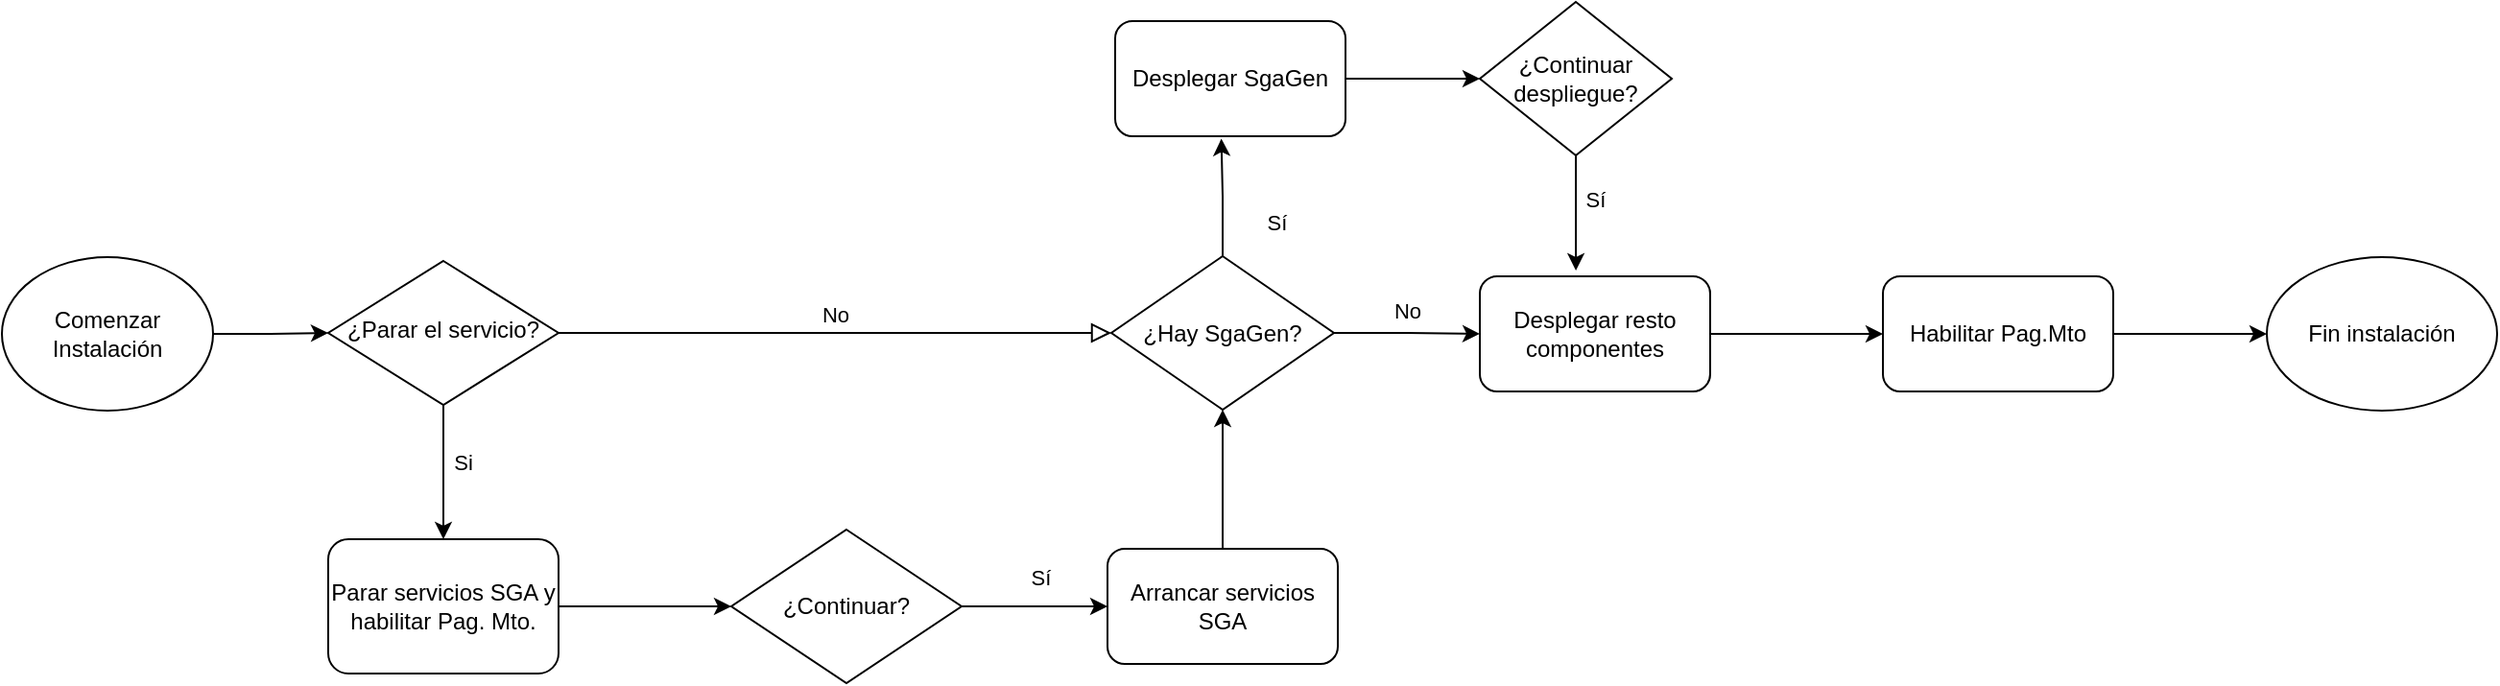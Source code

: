<mxfile version="20.5.3" type="github">
  <diagram id="C5RBs43oDa-KdzZeNtuy" name="Page-1">
    <mxGraphModel dx="1808" dy="486" grid="1" gridSize="10" guides="1" tooltips="1" connect="1" arrows="1" fold="1" page="1" pageScale="1" pageWidth="827" pageHeight="1169" math="0" shadow="0">
      <root>
        <mxCell id="WIyWlLk6GJQsqaUBKTNV-0" />
        <mxCell id="WIyWlLk6GJQsqaUBKTNV-1" parent="WIyWlLk6GJQsqaUBKTNV-0" />
        <mxCell id="WIyWlLk6GJQsqaUBKTNV-5" value="No" style="edgeStyle=orthogonalEdgeStyle;rounded=0;html=1;jettySize=auto;orthogonalLoop=1;fontSize=11;endArrow=block;endFill=0;endSize=8;strokeWidth=1;shadow=0;labelBackgroundColor=none;entryX=0;entryY=0.5;entryDx=0;entryDy=0;" parent="WIyWlLk6GJQsqaUBKTNV-1" source="WIyWlLk6GJQsqaUBKTNV-6" target="yWLYZ-c4DIYPpMAelOv0-13" edge="1">
          <mxGeometry y="10" relative="1" as="geometry">
            <mxPoint as="offset" />
            <mxPoint x="414" y="212.5" as="targetPoint" />
          </mxGeometry>
        </mxCell>
        <object label="Si" id="yWLYZ-c4DIYPpMAelOv0-4">
          <mxCell style="edgeStyle=orthogonalEdgeStyle;rounded=0;orthogonalLoop=1;jettySize=auto;html=1;" edge="1" parent="WIyWlLk6GJQsqaUBKTNV-1">
            <mxGeometry x="-0.143" y="10" relative="1" as="geometry">
              <mxPoint x="70" y="250" as="sourcePoint" />
              <mxPoint x="70" y="320" as="targetPoint" />
              <mxPoint as="offset" />
            </mxGeometry>
          </mxCell>
        </object>
        <mxCell id="WIyWlLk6GJQsqaUBKTNV-6" value="¿Parar el servicio?" style="rhombus;whiteSpace=wrap;html=1;shadow=0;fontFamily=Helvetica;fontSize=12;align=center;strokeWidth=1;spacing=6;spacingTop=-4;" parent="WIyWlLk6GJQsqaUBKTNV-1" vertex="1">
          <mxGeometry x="10" y="175" width="120" height="75" as="geometry" />
        </mxCell>
        <mxCell id="yWLYZ-c4DIYPpMAelOv0-6" style="edgeStyle=orthogonalEdgeStyle;rounded=0;orthogonalLoop=1;jettySize=auto;html=1;entryX=0;entryY=0.5;entryDx=0;entryDy=0;" edge="1" parent="WIyWlLk6GJQsqaUBKTNV-1" source="yWLYZ-c4DIYPpMAelOv0-0" target="yWLYZ-c4DIYPpMAelOv0-5">
          <mxGeometry relative="1" as="geometry" />
        </mxCell>
        <mxCell id="yWLYZ-c4DIYPpMAelOv0-0" value="Parar servicios SGA y habilitar Pag. Mto." style="rounded=1;whiteSpace=wrap;html=1;" vertex="1" parent="WIyWlLk6GJQsqaUBKTNV-1">
          <mxGeometry x="10" y="320" width="120" height="70" as="geometry" />
        </mxCell>
        <mxCell id="yWLYZ-c4DIYPpMAelOv0-11" value="Sí" style="edgeStyle=orthogonalEdgeStyle;rounded=0;orthogonalLoop=1;jettySize=auto;html=1;entryX=0;entryY=0.5;entryDx=0;entryDy=0;" edge="1" parent="WIyWlLk6GJQsqaUBKTNV-1" source="yWLYZ-c4DIYPpMAelOv0-5" target="yWLYZ-c4DIYPpMAelOv0-10">
          <mxGeometry x="0.081" y="15" relative="1" as="geometry">
            <mxPoint as="offset" />
          </mxGeometry>
        </mxCell>
        <mxCell id="yWLYZ-c4DIYPpMAelOv0-5" value="¿Continuar?" style="rhombus;whiteSpace=wrap;html=1;" vertex="1" parent="WIyWlLk6GJQsqaUBKTNV-1">
          <mxGeometry x="220" y="315" width="120" height="80" as="geometry" />
        </mxCell>
        <mxCell id="yWLYZ-c4DIYPpMAelOv0-14" style="edgeStyle=orthogonalEdgeStyle;rounded=0;orthogonalLoop=1;jettySize=auto;html=1;entryX=0.5;entryY=1;entryDx=0;entryDy=0;" edge="1" parent="WIyWlLk6GJQsqaUBKTNV-1" source="yWLYZ-c4DIYPpMAelOv0-10" target="yWLYZ-c4DIYPpMAelOv0-13">
          <mxGeometry relative="1" as="geometry" />
        </mxCell>
        <mxCell id="yWLYZ-c4DIYPpMAelOv0-10" value="Arrancar servicios SGA" style="rounded=1;whiteSpace=wrap;html=1;" vertex="1" parent="WIyWlLk6GJQsqaUBKTNV-1">
          <mxGeometry x="416" y="325" width="120" height="60" as="geometry" />
        </mxCell>
        <mxCell id="yWLYZ-c4DIYPpMAelOv0-17" value="Sí" style="edgeStyle=orthogonalEdgeStyle;rounded=0;orthogonalLoop=1;jettySize=auto;html=1;entryX=0.461;entryY=1.021;entryDx=0;entryDy=0;entryPerimeter=0;" edge="1" parent="WIyWlLk6GJQsqaUBKTNV-1" source="yWLYZ-c4DIYPpMAelOv0-13" target="yWLYZ-c4DIYPpMAelOv0-15">
          <mxGeometry x="0.009" y="-14" relative="1" as="geometry">
            <mxPoint x="14" y="13" as="offset" />
          </mxGeometry>
        </mxCell>
        <mxCell id="yWLYZ-c4DIYPpMAelOv0-21" value="No" style="edgeStyle=orthogonalEdgeStyle;rounded=0;orthogonalLoop=1;jettySize=auto;html=1;entryX=0;entryY=0.5;entryDx=0;entryDy=0;" edge="1" parent="WIyWlLk6GJQsqaUBKTNV-1" source="yWLYZ-c4DIYPpMAelOv0-13" target="yWLYZ-c4DIYPpMAelOv0-20">
          <mxGeometry x="-0.007" y="-12" relative="1" as="geometry">
            <mxPoint x="12" y="-12" as="offset" />
          </mxGeometry>
        </mxCell>
        <mxCell id="yWLYZ-c4DIYPpMAelOv0-13" value="¿Hay SgaGen?" style="rhombus;whiteSpace=wrap;html=1;" vertex="1" parent="WIyWlLk6GJQsqaUBKTNV-1">
          <mxGeometry x="418" y="172.5" width="116" height="80" as="geometry" />
        </mxCell>
        <mxCell id="yWLYZ-c4DIYPpMAelOv0-19" style="edgeStyle=orthogonalEdgeStyle;rounded=0;orthogonalLoop=1;jettySize=auto;html=1;entryX=0;entryY=0.5;entryDx=0;entryDy=0;" edge="1" parent="WIyWlLk6GJQsqaUBKTNV-1" source="yWLYZ-c4DIYPpMAelOv0-15" target="yWLYZ-c4DIYPpMAelOv0-18">
          <mxGeometry relative="1" as="geometry" />
        </mxCell>
        <mxCell id="yWLYZ-c4DIYPpMAelOv0-15" value="Desplegar SgaGen" style="rounded=1;whiteSpace=wrap;html=1;" vertex="1" parent="WIyWlLk6GJQsqaUBKTNV-1">
          <mxGeometry x="420" y="50" width="120" height="60" as="geometry" />
        </mxCell>
        <mxCell id="yWLYZ-c4DIYPpMAelOv0-22" style="edgeStyle=orthogonalEdgeStyle;rounded=0;orthogonalLoop=1;jettySize=auto;html=1;entryX=0.417;entryY=-0.05;entryDx=0;entryDy=0;entryPerimeter=0;" edge="1" parent="WIyWlLk6GJQsqaUBKTNV-1" source="yWLYZ-c4DIYPpMAelOv0-18" target="yWLYZ-c4DIYPpMAelOv0-20">
          <mxGeometry relative="1" as="geometry" />
        </mxCell>
        <mxCell id="yWLYZ-c4DIYPpMAelOv0-23" value="Sí" style="edgeLabel;html=1;align=center;verticalAlign=middle;resizable=0;points=[];" vertex="1" connectable="0" parent="yWLYZ-c4DIYPpMAelOv0-22">
          <mxGeometry x="-0.234" y="-2" relative="1" as="geometry">
            <mxPoint x="12" as="offset" />
          </mxGeometry>
        </mxCell>
        <mxCell id="yWLYZ-c4DIYPpMAelOv0-18" value="¿Continuar despliegue?" style="rhombus;whiteSpace=wrap;html=1;" vertex="1" parent="WIyWlLk6GJQsqaUBKTNV-1">
          <mxGeometry x="610" y="40" width="100" height="80" as="geometry" />
        </mxCell>
        <mxCell id="yWLYZ-c4DIYPpMAelOv0-25" style="edgeStyle=orthogonalEdgeStyle;rounded=0;orthogonalLoop=1;jettySize=auto;html=1;entryX=0;entryY=0.5;entryDx=0;entryDy=0;" edge="1" parent="WIyWlLk6GJQsqaUBKTNV-1" source="yWLYZ-c4DIYPpMAelOv0-20" target="yWLYZ-c4DIYPpMAelOv0-24">
          <mxGeometry relative="1" as="geometry" />
        </mxCell>
        <mxCell id="yWLYZ-c4DIYPpMAelOv0-20" value="Desplegar resto componentes" style="rounded=1;whiteSpace=wrap;html=1;" vertex="1" parent="WIyWlLk6GJQsqaUBKTNV-1">
          <mxGeometry x="610" y="183" width="120" height="60" as="geometry" />
        </mxCell>
        <mxCell id="yWLYZ-c4DIYPpMAelOv0-27" style="edgeStyle=orthogonalEdgeStyle;rounded=0;orthogonalLoop=1;jettySize=auto;html=1;entryX=0;entryY=0.5;entryDx=0;entryDy=0;" edge="1" parent="WIyWlLk6GJQsqaUBKTNV-1" source="yWLYZ-c4DIYPpMAelOv0-24">
          <mxGeometry relative="1" as="geometry">
            <mxPoint x="1020.0" y="213" as="targetPoint" />
          </mxGeometry>
        </mxCell>
        <mxCell id="yWLYZ-c4DIYPpMAelOv0-24" value="Habilitar Pag.Mto" style="rounded=1;whiteSpace=wrap;html=1;" vertex="1" parent="WIyWlLk6GJQsqaUBKTNV-1">
          <mxGeometry x="820" y="183" width="120" height="60" as="geometry" />
        </mxCell>
        <mxCell id="yWLYZ-c4DIYPpMAelOv0-29" style="edgeStyle=orthogonalEdgeStyle;rounded=0;orthogonalLoop=1;jettySize=auto;html=1;" edge="1" parent="WIyWlLk6GJQsqaUBKTNV-1" source="yWLYZ-c4DIYPpMAelOv0-28" target="WIyWlLk6GJQsqaUBKTNV-6">
          <mxGeometry relative="1" as="geometry" />
        </mxCell>
        <mxCell id="yWLYZ-c4DIYPpMAelOv0-28" value="Comenzar Instalación" style="ellipse;whiteSpace=wrap;html=1;" vertex="1" parent="WIyWlLk6GJQsqaUBKTNV-1">
          <mxGeometry x="-160" y="173" width="110" height="80" as="geometry" />
        </mxCell>
        <mxCell id="yWLYZ-c4DIYPpMAelOv0-30" value="Fin instalación" style="ellipse;whiteSpace=wrap;html=1;" vertex="1" parent="WIyWlLk6GJQsqaUBKTNV-1">
          <mxGeometry x="1020" y="173" width="120" height="80" as="geometry" />
        </mxCell>
      </root>
    </mxGraphModel>
  </diagram>
</mxfile>
